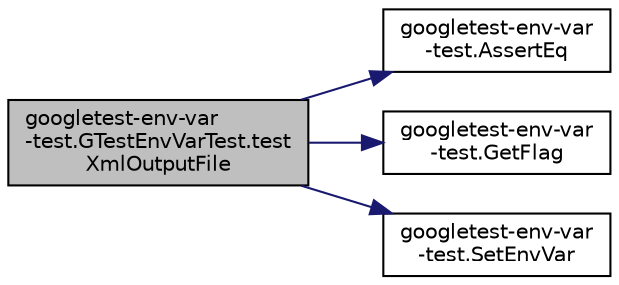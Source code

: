 digraph "googletest-env-var-test.GTestEnvVarTest.testXmlOutputFile"
{
 // LATEX_PDF_SIZE
  bgcolor="transparent";
  edge [fontname="Helvetica",fontsize="10",labelfontname="Helvetica",labelfontsize="10"];
  node [fontname="Helvetica",fontsize="10",shape=record];
  rankdir="LR";
  Node1 [label="googletest-env-var\l-test.GTestEnvVarTest.test\lXmlOutputFile",height=0.2,width=0.4,color="black", fillcolor="grey75", style="filled", fontcolor="black",tooltip=" "];
  Node1 -> Node2 [color="midnightblue",fontsize="10",style="solid",fontname="Helvetica"];
  Node2 [label="googletest-env-var\l-test.AssertEq",height=0.2,width=0.4,color="black",URL="$namespacegoogletest-env-var-test.html#a1dc4462bd3778a92f77f63296bb2a805",tooltip=" "];
  Node1 -> Node3 [color="midnightblue",fontsize="10",style="solid",fontname="Helvetica"];
  Node3 [label="googletest-env-var\l-test.GetFlag",height=0.2,width=0.4,color="black",URL="$namespacegoogletest-env-var-test.html#a5e599696d970929ff7836e5329e1350f",tooltip=" "];
  Node1 -> Node4 [color="midnightblue",fontsize="10",style="solid",fontname="Helvetica"];
  Node4 [label="googletest-env-var\l-test.SetEnvVar",height=0.2,width=0.4,color="black",URL="$namespacegoogletest-env-var-test.html#a4445af183e70fbd62bf4903ec7447fe6",tooltip=" "];
}
